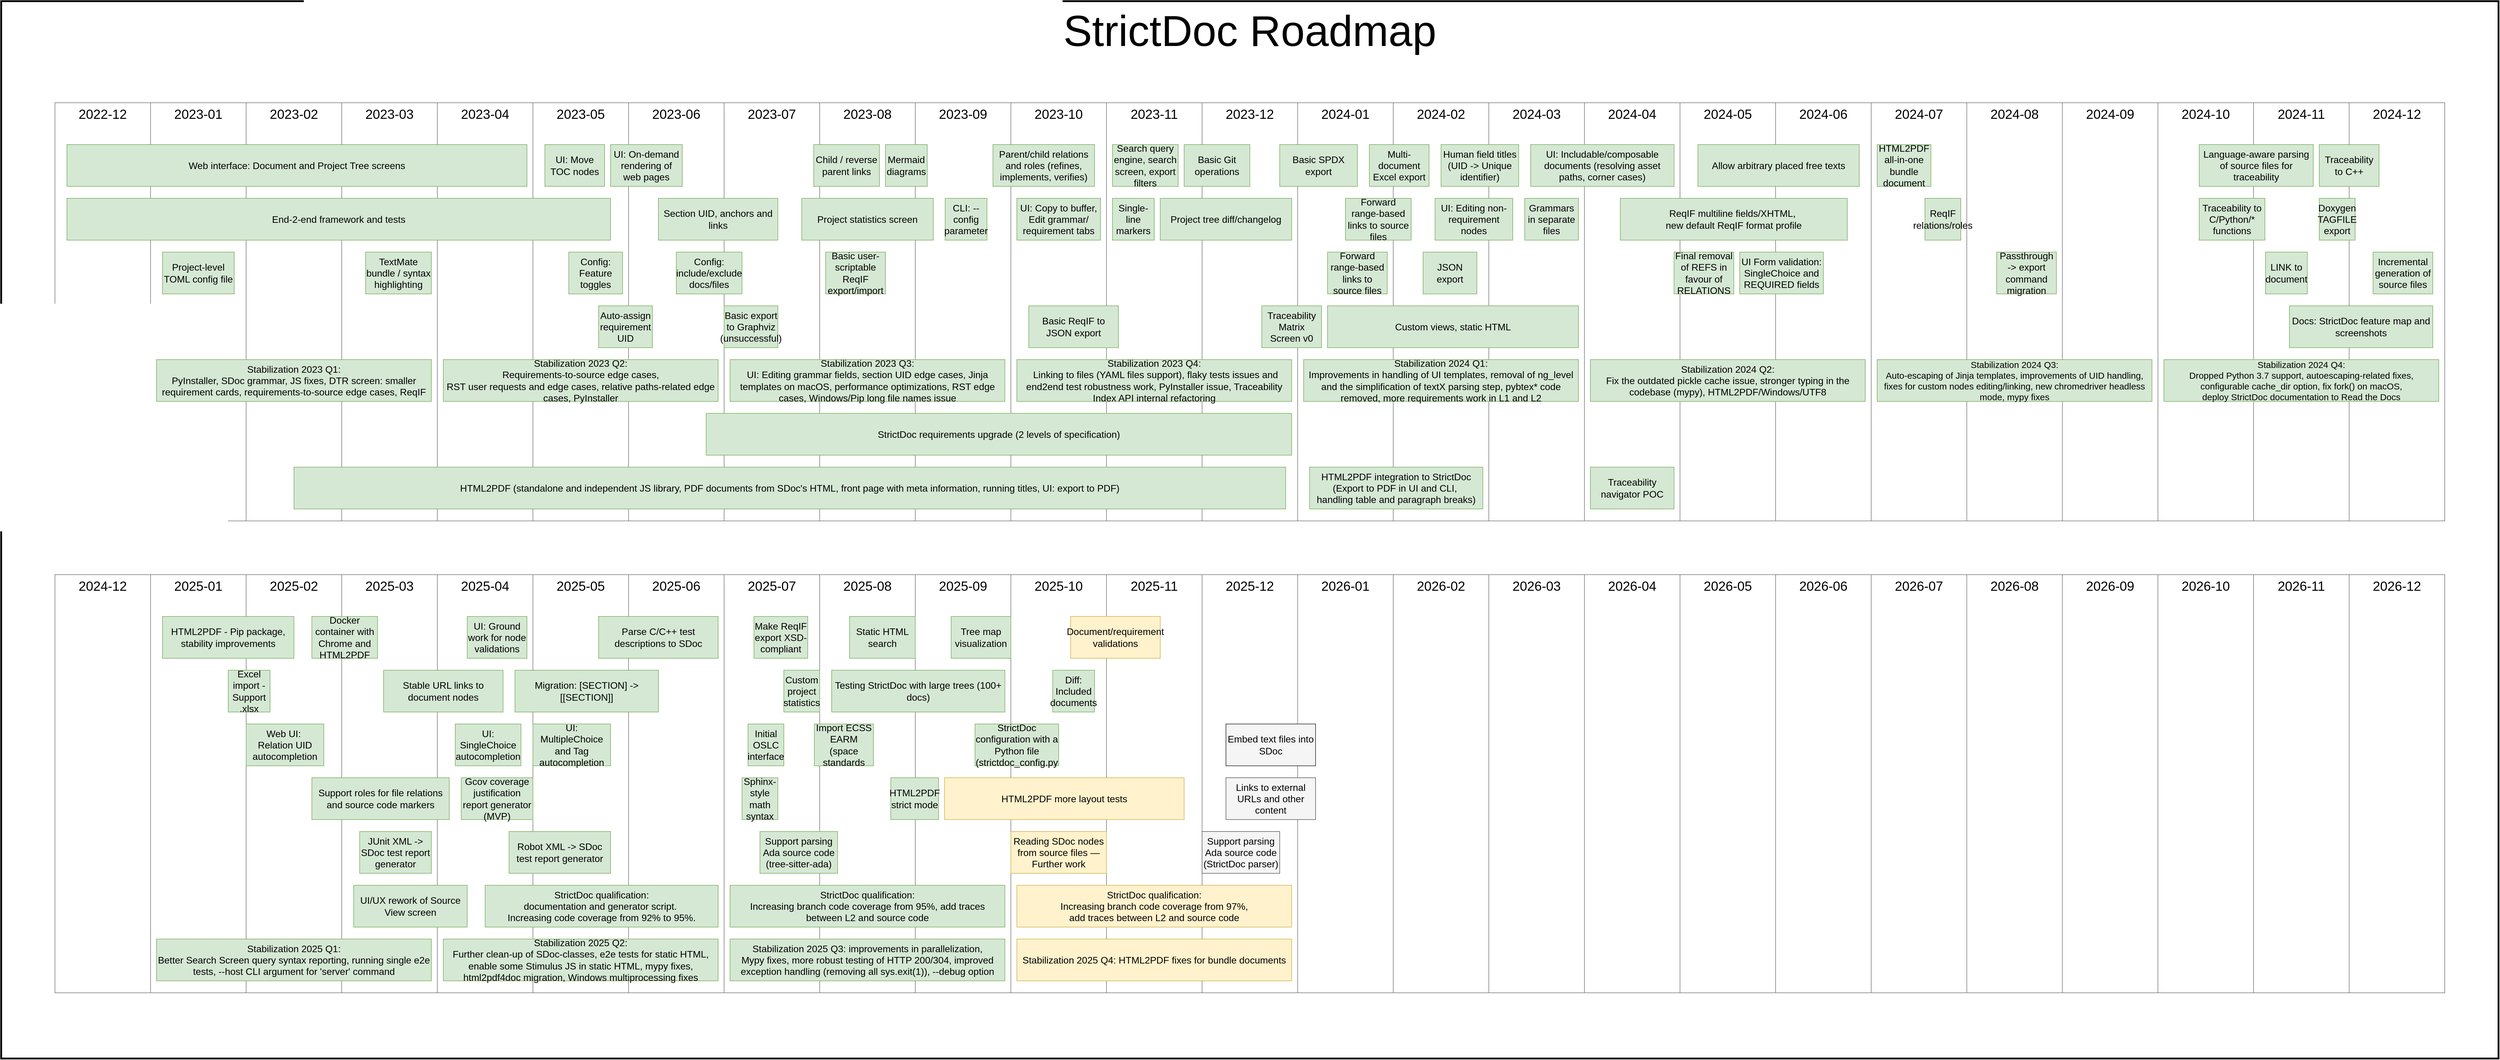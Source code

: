 <mxfile version="28.1.2">
  <diagram name="Roadmap" id="QL4QDE5GQBR7DcBM7GMb">
    <mxGraphModel dx="3125" dy="3932" grid="1" gridSize="10" guides="1" tooltips="1" connect="1" arrows="1" fold="1" page="1" pageScale="1" pageWidth="2339" pageHeight="3300" math="0" shadow="0">
      <root>
        <mxCell id="0" />
        <object label="Background" id="e4xbaoC47YMUbLc9hft--7">
          <mxCell style="" parent="0" />
        </object>
        <mxCell id="e4xbaoC47YMUbLc9hft--8" value="StrictDoc Roadmap" style="rounded=0;whiteSpace=wrap;html=1;verticalAlign=top;fontSize=72;strokeWidth=3;" parent="e4xbaoC47YMUbLc9hft--7" vertex="1">
          <mxGeometry x="-1450" y="-130" width="4180" height="1770" as="geometry" />
        </mxCell>
        <object label="Months" id="1">
          <mxCell style="locked=1;" parent="0" />
        </object>
        <mxCell id="5Hoejhb2v4ojji3GJ6aL-1" value="2023-09" style="rounded=0;whiteSpace=wrap;fontSize=22;verticalAlign=top;strokeColor=#808080;html=1;labelBorderColor=none;labelBackgroundColor=none;" parent="1" vertex="1">
          <mxGeometry x="80" y="40" width="160" height="700" as="geometry" />
        </mxCell>
        <mxCell id="5Hoejhb2v4ojji3GJ6aL-2" value="2023-10" style="rounded=0;whiteSpace=wrap;fontSize=22;verticalAlign=top;strokeColor=#808080;html=1;labelBorderColor=none;labelBackgroundColor=none;" parent="1" vertex="1">
          <mxGeometry x="240" y="40" width="160" height="700" as="geometry" />
        </mxCell>
        <mxCell id="5Hoejhb2v4ojji3GJ6aL-3" value="2023-11" style="rounded=0;whiteSpace=wrap;fontSize=22;verticalAlign=top;strokeColor=#808080;html=1;labelBorderColor=none;labelBackgroundColor=none;" parent="1" vertex="1">
          <mxGeometry x="400" y="40" width="160" height="700" as="geometry" />
        </mxCell>
        <mxCell id="5Hoejhb2v4ojji3GJ6aL-4" value="2023-12" style="rounded=0;whiteSpace=wrap;fontSize=22;verticalAlign=top;strokeColor=#808080;html=1;labelBorderColor=none;labelBackgroundColor=none;" parent="1" vertex="1">
          <mxGeometry x="560" y="40" width="160" height="700" as="geometry" />
        </mxCell>
        <mxCell id="5Hoejhb2v4ojji3GJ6aL-6" value="2023-08" style="rounded=0;whiteSpace=wrap;fontSize=22;verticalAlign=top;strokeColor=#808080;html=1;labelBorderColor=none;labelBackgroundColor=none;" parent="1" vertex="1">
          <mxGeometry x="-80" y="40" width="160" height="700" as="geometry" />
        </mxCell>
        <mxCell id="5Hoejhb2v4ojji3GJ6aL-7" value="2023-07" style="rounded=0;whiteSpace=wrap;fontSize=22;verticalAlign=top;strokeColor=#808080;html=1;labelBorderColor=none;labelBackgroundColor=none;" parent="1" vertex="1">
          <mxGeometry x="-240" y="40" width="160" height="700" as="geometry" />
        </mxCell>
        <mxCell id="5Hoejhb2v4ojji3GJ6aL-8" value="2023-06" style="rounded=0;whiteSpace=wrap;fontSize=22;verticalAlign=top;strokeColor=#808080;html=1;labelBorderColor=none;labelBackgroundColor=none;" parent="1" vertex="1">
          <mxGeometry x="-400" y="40" width="160" height="700" as="geometry" />
        </mxCell>
        <mxCell id="5Hoejhb2v4ojji3GJ6aL-9" value="2023-05" style="rounded=0;whiteSpace=wrap;fontSize=22;verticalAlign=top;strokeColor=#808080;html=1;labelBorderColor=none;labelBackgroundColor=none;" parent="1" vertex="1">
          <mxGeometry x="-560" y="40" width="160" height="700" as="geometry" />
        </mxCell>
        <mxCell id="5Hoejhb2v4ojji3GJ6aL-10" value="2023-04" style="rounded=0;whiteSpace=wrap;fontSize=22;verticalAlign=top;strokeColor=#808080;html=1;labelBorderColor=none;labelBackgroundColor=none;" parent="1" vertex="1">
          <mxGeometry x="-720" y="40" width="160" height="700" as="geometry" />
        </mxCell>
        <mxCell id="5Hoejhb2v4ojji3GJ6aL-11" value="2023-03" style="rounded=0;whiteSpace=wrap;fontSize=22;verticalAlign=top;strokeColor=#808080;html=1;labelBorderColor=none;labelBackgroundColor=none;" parent="1" vertex="1">
          <mxGeometry x="-880" y="40" width="160" height="700" as="geometry" />
        </mxCell>
        <mxCell id="5Hoejhb2v4ojji3GJ6aL-12" value="2023-02" style="rounded=0;whiteSpace=wrap;fontSize=22;verticalAlign=top;strokeColor=#808080;html=1;labelBorderColor=none;labelBackgroundColor=none;" parent="1" vertex="1">
          <mxGeometry x="-1040" y="40" width="160" height="700" as="geometry" />
        </mxCell>
        <mxCell id="5Hoejhb2v4ojji3GJ6aL-13" value="2023-01" style="rounded=0;whiteSpace=wrap;fontSize=22;verticalAlign=top;strokeColor=#808080;html=1;labelBorderColor=none;labelBackgroundColor=none;" parent="1" vertex="1">
          <mxGeometry x="-1200" y="40" width="160" height="700" as="geometry" />
        </mxCell>
        <mxCell id="5Hoejhb2v4ojji3GJ6aL-25" value="2024-01" style="rounded=0;whiteSpace=wrap;fontSize=22;verticalAlign=top;strokeColor=#808080;html=1;labelBorderColor=none;labelBackgroundColor=none;" parent="1" vertex="1">
          <mxGeometry x="720" y="40" width="160" height="700" as="geometry" />
        </mxCell>
        <mxCell id="5Hoejhb2v4ojji3GJ6aL-26" value="2024-02" style="rounded=0;whiteSpace=wrap;fontSize=22;verticalAlign=top;strokeColor=#808080;html=1;labelBorderColor=none;labelBackgroundColor=none;" parent="1" vertex="1">
          <mxGeometry x="880" y="40" width="160" height="700" as="geometry" />
        </mxCell>
        <mxCell id="5Hoejhb2v4ojji3GJ6aL-27" value="2024-03" style="rounded=0;whiteSpace=wrap;fontSize=22;verticalAlign=top;strokeColor=#808080;html=1;labelBorderColor=none;labelBackgroundColor=none;" parent="1" vertex="1">
          <mxGeometry x="1040" y="40" width="160" height="700" as="geometry" />
        </mxCell>
        <mxCell id="5Hoejhb2v4ojji3GJ6aL-30" value="2024-04" style="rounded=0;whiteSpace=wrap;fontSize=22;verticalAlign=top;strokeColor=#808080;html=1;labelBorderColor=none;labelBackgroundColor=none;" parent="1" vertex="1">
          <mxGeometry x="1200" y="40" width="160" height="700" as="geometry" />
        </mxCell>
        <mxCell id="5Hoejhb2v4ojji3GJ6aL-31" value="2024-05" style="rounded=0;whiteSpace=wrap;fontSize=22;verticalAlign=top;strokeColor=#808080;html=1;labelBorderColor=none;labelBackgroundColor=none;" parent="1" vertex="1">
          <mxGeometry x="1360" y="40" width="160" height="700" as="geometry" />
        </mxCell>
        <mxCell id="5Hoejhb2v4ojji3GJ6aL-32" value="2024-06" style="rounded=0;whiteSpace=wrap;fontSize=22;verticalAlign=top;strokeColor=#808080;html=1;labelBorderColor=none;labelBackgroundColor=none;" parent="1" vertex="1">
          <mxGeometry x="1520" y="40" width="160" height="700" as="geometry" />
        </mxCell>
        <mxCell id="5Hoejhb2v4ojji3GJ6aL-33" value="2024-07" style="rounded=0;whiteSpace=wrap;fontSize=22;verticalAlign=top;strokeColor=#808080;html=1;labelBorderColor=none;labelBackgroundColor=none;" parent="1" vertex="1">
          <mxGeometry x="1680" y="40" width="160" height="700" as="geometry" />
        </mxCell>
        <mxCell id="5Hoejhb2v4ojji3GJ6aL-34" value="2024-08" style="rounded=0;whiteSpace=wrap;fontSize=22;verticalAlign=top;strokeColor=#808080;html=1;labelBorderColor=none;labelBackgroundColor=none;" parent="1" vertex="1">
          <mxGeometry x="1840" y="40" width="160" height="700" as="geometry" />
        </mxCell>
        <mxCell id="5Hoejhb2v4ojji3GJ6aL-35" value="2024-09" style="rounded=0;whiteSpace=wrap;fontSize=22;verticalAlign=top;strokeColor=#808080;html=1;labelBorderColor=none;labelBackgroundColor=none;" parent="1" vertex="1">
          <mxGeometry x="2000" y="40" width="160" height="700" as="geometry" />
        </mxCell>
        <mxCell id="5Hoejhb2v4ojji3GJ6aL-36" value="2024-10" style="rounded=0;whiteSpace=wrap;fontSize=22;verticalAlign=top;strokeColor=#808080;html=1;labelBorderColor=none;labelBackgroundColor=none;" parent="1" vertex="1">
          <mxGeometry x="2160" y="40" width="160" height="700" as="geometry" />
        </mxCell>
        <mxCell id="5Hoejhb2v4ojji3GJ6aL-37" value="2024-11" style="rounded=0;whiteSpace=wrap;fontSize=22;verticalAlign=top;strokeColor=#808080;html=1;labelBorderColor=none;labelBackgroundColor=none;" parent="1" vertex="1">
          <mxGeometry x="2320" y="40" width="160" height="700" as="geometry" />
        </mxCell>
        <mxCell id="5Hoejhb2v4ojji3GJ6aL-38" value="2024-12" style="rounded=0;whiteSpace=wrap;fontSize=22;verticalAlign=top;strokeColor=#808080;html=1;labelBorderColor=none;labelBackgroundColor=none;" parent="1" vertex="1">
          <mxGeometry x="2480" y="40" width="160" height="700" as="geometry" />
        </mxCell>
        <mxCell id="5Hoejhb2v4ojji3GJ6aL-47" value="2022-12" style="rounded=0;whiteSpace=wrap;fontSize=22;verticalAlign=top;strokeColor=#808080;html=1;labelBorderColor=none;labelBackgroundColor=none;" parent="1" vertex="1">
          <mxGeometry x="-1360" y="40" width="160" height="700" as="geometry" />
        </mxCell>
        <mxCell id="vFR2ddkQemEW3wiGzv8y-28" value="2025-09" style="rounded=0;whiteSpace=wrap;fontSize=22;verticalAlign=top;strokeColor=#808080;html=1;labelBorderColor=none;labelBackgroundColor=none;" parent="1" vertex="1">
          <mxGeometry x="80" y="830" width="160" height="700" as="geometry" />
        </mxCell>
        <mxCell id="vFR2ddkQemEW3wiGzv8y-29" value="2025-10" style="rounded=0;whiteSpace=wrap;fontSize=22;verticalAlign=top;strokeColor=#808080;html=1;labelBorderColor=none;labelBackgroundColor=none;" parent="1" vertex="1">
          <mxGeometry x="240" y="830" width="160" height="700" as="geometry" />
        </mxCell>
        <mxCell id="vFR2ddkQemEW3wiGzv8y-30" value="2025-11" style="rounded=0;whiteSpace=wrap;fontSize=22;verticalAlign=top;strokeColor=#808080;html=1;labelBorderColor=none;labelBackgroundColor=none;" parent="1" vertex="1">
          <mxGeometry x="400" y="830" width="160" height="700" as="geometry" />
        </mxCell>
        <mxCell id="vFR2ddkQemEW3wiGzv8y-31" value="2025-12" style="rounded=0;whiteSpace=wrap;fontSize=22;verticalAlign=top;strokeColor=#808080;html=1;labelBorderColor=none;labelBackgroundColor=none;" parent="1" vertex="1">
          <mxGeometry x="560" y="830" width="160" height="700" as="geometry" />
        </mxCell>
        <mxCell id="vFR2ddkQemEW3wiGzv8y-32" value="2025-08" style="rounded=0;whiteSpace=wrap;fontSize=22;verticalAlign=top;strokeColor=#808080;html=1;labelBorderColor=none;labelBackgroundColor=none;" parent="1" vertex="1">
          <mxGeometry x="-80" y="830" width="160" height="700" as="geometry" />
        </mxCell>
        <mxCell id="vFR2ddkQemEW3wiGzv8y-33" value="2025-07" style="rounded=0;whiteSpace=wrap;fontSize=22;verticalAlign=top;strokeColor=#808080;html=1;labelBorderColor=none;labelBackgroundColor=none;" parent="1" vertex="1">
          <mxGeometry x="-240" y="830" width="160" height="700" as="geometry" />
        </mxCell>
        <mxCell id="vFR2ddkQemEW3wiGzv8y-34" value="2025-06" style="rounded=0;whiteSpace=wrap;fontSize=22;verticalAlign=top;strokeColor=#808080;html=1;labelBorderColor=none;labelBackgroundColor=none;" parent="1" vertex="1">
          <mxGeometry x="-400" y="830" width="160" height="700" as="geometry" />
        </mxCell>
        <mxCell id="vFR2ddkQemEW3wiGzv8y-35" value="2025-05" style="rounded=0;whiteSpace=wrap;fontSize=22;verticalAlign=top;strokeColor=#808080;html=1;labelBorderColor=none;labelBackgroundColor=none;" parent="1" vertex="1">
          <mxGeometry x="-560" y="830" width="160" height="700" as="geometry" />
        </mxCell>
        <mxCell id="vFR2ddkQemEW3wiGzv8y-36" value="2025-04" style="rounded=0;whiteSpace=wrap;fontSize=22;verticalAlign=top;strokeColor=#808080;html=1;labelBorderColor=none;labelBackgroundColor=none;" parent="1" vertex="1">
          <mxGeometry x="-720" y="830" width="160" height="700" as="geometry" />
        </mxCell>
        <mxCell id="vFR2ddkQemEW3wiGzv8y-37" value="2025-03" style="rounded=0;whiteSpace=wrap;fontSize=22;verticalAlign=top;strokeColor=#808080;html=1;labelBorderColor=none;labelBackgroundColor=none;" parent="1" vertex="1">
          <mxGeometry x="-880" y="830" width="160" height="700" as="geometry" />
        </mxCell>
        <mxCell id="vFR2ddkQemEW3wiGzv8y-38" value="2025-02" style="rounded=0;whiteSpace=wrap;fontSize=22;verticalAlign=top;strokeColor=#808080;html=1;labelBorderColor=none;labelBackgroundColor=none;" parent="1" vertex="1">
          <mxGeometry x="-1040" y="830" width="160" height="700" as="geometry" />
        </mxCell>
        <mxCell id="vFR2ddkQemEW3wiGzv8y-39" value="2025-01" style="rounded=0;whiteSpace=wrap;fontSize=22;verticalAlign=top;strokeColor=#808080;html=1;labelBorderColor=none;labelBackgroundColor=none;" parent="1" vertex="1">
          <mxGeometry x="-1200" y="830" width="160" height="700" as="geometry" />
        </mxCell>
        <mxCell id="vFR2ddkQemEW3wiGzv8y-40" value="2026-01" style="rounded=0;whiteSpace=wrap;fontSize=22;verticalAlign=top;strokeColor=#808080;html=1;labelBorderColor=none;labelBackgroundColor=none;" parent="1" vertex="1">
          <mxGeometry x="720" y="830" width="160" height="700" as="geometry" />
        </mxCell>
        <mxCell id="vFR2ddkQemEW3wiGzv8y-41" value="2026-02" style="rounded=0;whiteSpace=wrap;fontSize=22;verticalAlign=top;strokeColor=#808080;html=1;labelBorderColor=none;labelBackgroundColor=none;" parent="1" vertex="1">
          <mxGeometry x="880" y="830" width="160" height="700" as="geometry" />
        </mxCell>
        <mxCell id="vFR2ddkQemEW3wiGzv8y-42" value="2026-03" style="rounded=0;whiteSpace=wrap;fontSize=22;verticalAlign=top;strokeColor=#808080;html=1;labelBorderColor=none;labelBackgroundColor=none;" parent="1" vertex="1">
          <mxGeometry x="1040" y="830" width="160" height="700" as="geometry" />
        </mxCell>
        <mxCell id="vFR2ddkQemEW3wiGzv8y-43" value="2026-04" style="rounded=0;whiteSpace=wrap;fontSize=22;verticalAlign=top;strokeColor=#808080;html=1;labelBorderColor=none;labelBackgroundColor=none;" parent="1" vertex="1">
          <mxGeometry x="1200" y="830" width="160" height="700" as="geometry" />
        </mxCell>
        <mxCell id="vFR2ddkQemEW3wiGzv8y-44" value="2026-05" style="rounded=0;whiteSpace=wrap;fontSize=22;verticalAlign=top;strokeColor=#808080;html=1;labelBorderColor=none;labelBackgroundColor=none;" parent="1" vertex="1">
          <mxGeometry x="1360" y="830" width="160" height="700" as="geometry" />
        </mxCell>
        <mxCell id="vFR2ddkQemEW3wiGzv8y-45" value="2026-06" style="rounded=0;whiteSpace=wrap;fontSize=22;verticalAlign=top;strokeColor=#808080;html=1;labelBorderColor=none;labelBackgroundColor=none;" parent="1" vertex="1">
          <mxGeometry x="1520" y="830" width="160" height="700" as="geometry" />
        </mxCell>
        <mxCell id="vFR2ddkQemEW3wiGzv8y-46" value="2026-07" style="rounded=0;whiteSpace=wrap;fontSize=22;verticalAlign=top;strokeColor=#808080;html=1;labelBorderColor=none;labelBackgroundColor=none;" parent="1" vertex="1">
          <mxGeometry x="1680" y="830" width="160" height="700" as="geometry" />
        </mxCell>
        <mxCell id="vFR2ddkQemEW3wiGzv8y-47" value="2026-08" style="rounded=0;whiteSpace=wrap;fontSize=22;verticalAlign=top;strokeColor=#808080;html=1;labelBorderColor=none;labelBackgroundColor=none;" parent="1" vertex="1">
          <mxGeometry x="1840" y="830" width="160" height="700" as="geometry" />
        </mxCell>
        <mxCell id="vFR2ddkQemEW3wiGzv8y-48" value="2026-09" style="rounded=0;whiteSpace=wrap;fontSize=22;verticalAlign=top;strokeColor=#808080;html=1;labelBorderColor=none;labelBackgroundColor=none;" parent="1" vertex="1">
          <mxGeometry x="2000" y="830" width="160" height="700" as="geometry" />
        </mxCell>
        <mxCell id="vFR2ddkQemEW3wiGzv8y-49" value="2026-10" style="rounded=0;whiteSpace=wrap;fontSize=22;verticalAlign=top;strokeColor=#808080;html=1;labelBorderColor=none;labelBackgroundColor=none;" parent="1" vertex="1">
          <mxGeometry x="2160" y="830" width="160" height="700" as="geometry" />
        </mxCell>
        <mxCell id="vFR2ddkQemEW3wiGzv8y-50" value="2026-11" style="rounded=0;whiteSpace=wrap;fontSize=22;verticalAlign=top;strokeColor=#808080;html=1;labelBorderColor=none;labelBackgroundColor=none;" parent="1" vertex="1">
          <mxGeometry x="2320" y="830" width="160" height="700" as="geometry" />
        </mxCell>
        <mxCell id="vFR2ddkQemEW3wiGzv8y-51" value="2026-12" style="rounded=0;whiteSpace=wrap;fontSize=22;verticalAlign=top;strokeColor=#808080;html=1;labelBorderColor=none;labelBackgroundColor=none;" parent="1" vertex="1">
          <mxGeometry x="2480" y="830" width="160" height="700" as="geometry" />
        </mxCell>
        <mxCell id="vFR2ddkQemEW3wiGzv8y-52" value="2024-12" style="rounded=0;whiteSpace=wrap;fontSize=22;verticalAlign=top;strokeColor=#808080;html=1;labelBorderColor=none;labelBackgroundColor=none;" parent="1" vertex="1">
          <mxGeometry x="-1360" y="830" width="160" height="700" as="geometry" />
        </mxCell>
        <object label="Clusters" id="5Hoejhb2v4ojji3GJ6aL-50">
          <mxCell style="locked=1;" parent="0" />
        </object>
        <object label="Figures" id="5Hoejhb2v4ojji3GJ6aL-5">
          <mxCell style="" parent="0" />
        </object>
        <mxCell id="5Hoejhb2v4ojji3GJ6aL-21" value="Child / reverse parent links" style="text;html=1;strokeColor=#82b366;fillColor=#d5e8d4;align=center;verticalAlign=middle;whiteSpace=wrap;rounded=0;fontStyle=0;fontSize=16;" parent="5Hoejhb2v4ojji3GJ6aL-5" vertex="1">
          <mxGeometry x="-90" y="110" width="110" height="70" as="geometry" />
        </mxCell>
        <mxCell id="5Hoejhb2v4ojji3GJ6aL-39" value="Section UID, anchors and links" style="text;html=1;strokeColor=#82b366;fillColor=#d5e8d4;align=center;verticalAlign=middle;whiteSpace=wrap;rounded=0;fontStyle=0;fontSize=16;" parent="5Hoejhb2v4ojji3GJ6aL-5" vertex="1">
          <mxGeometry x="-350" y="200" width="200" height="70" as="geometry" />
        </mxCell>
        <mxCell id="5Hoejhb2v4ojji3GJ6aL-40" value="Auto-assign requirement UID" style="text;html=1;strokeColor=#82b366;fillColor=#d5e8d4;align=center;verticalAlign=middle;whiteSpace=wrap;rounded=0;fontStyle=0;fontSize=16;" parent="5Hoejhb2v4ojji3GJ6aL-5" vertex="1">
          <mxGeometry x="-450" y="380" width="90" height="70" as="geometry" />
        </mxCell>
        <mxCell id="5Hoejhb2v4ojji3GJ6aL-42" value="TextMate bundle / syntax highlighting" style="text;html=1;strokeColor=#82b366;fillColor=#d5e8d4;align=center;verticalAlign=middle;whiteSpace=wrap;rounded=0;fontStyle=0;fontSize=16;" parent="5Hoejhb2v4ojji3GJ6aL-5" vertex="1">
          <mxGeometry x="-840" y="290" width="110" height="70" as="geometry" />
        </mxCell>
        <mxCell id="5Hoejhb2v4ojji3GJ6aL-14" value="Project statistics screen" style="text;html=1;strokeColor=#82b366;fillColor=#d5e8d4;align=center;verticalAlign=middle;whiteSpace=wrap;rounded=0;fontStyle=0;fontSize=16;" parent="5Hoejhb2v4ojji3GJ6aL-5" vertex="1">
          <mxGeometry x="-110" y="200" width="220" height="70" as="geometry" />
        </mxCell>
        <mxCell id="5Hoejhb2v4ojji3GJ6aL-15" value="HTML2PDF (standalone and independent JS library, PDF documents from SDoc&#39;s HTML, front page with meta information, running titles, UI: export to PDF)" style="text;html=1;strokeColor=#82b366;fillColor=#d5e8d4;align=center;verticalAlign=middle;whiteSpace=wrap;rounded=0;fontStyle=0;fontSize=16;" parent="5Hoejhb2v4ojji3GJ6aL-5" vertex="1">
          <mxGeometry x="-960" y="650" width="1660" height="70" as="geometry" />
        </mxCell>
        <mxCell id="5Hoejhb2v4ojji3GJ6aL-17" value="&lt;font color=&quot;#000000&quot;&gt;Traceability&lt;/font&gt;&lt;font color=&quot;#000000&quot;&gt; Matrix Screen v0&lt;br&gt;&lt;/font&gt;" style="text;html=1;strokeColor=#82b366;fillColor=#d5e8d4;align=center;verticalAlign=middle;whiteSpace=wrap;rounded=0;fontStyle=0;fontSize=16;" parent="5Hoejhb2v4ojji3GJ6aL-5" vertex="1">
          <mxGeometry x="660" y="380" width="100" height="70" as="geometry" />
        </mxCell>
        <mxCell id="5Hoejhb2v4ojji3GJ6aL-19" value="Basic user-scriptable ReqIF export/import" style="text;html=1;strokeColor=#82b366;fillColor=#d5e8d4;align=center;verticalAlign=middle;whiteSpace=wrap;rounded=0;fontStyle=0;fontSize=16;" parent="5Hoejhb2v4ojji3GJ6aL-5" vertex="1">
          <mxGeometry x="-70" y="290" width="100" height="70" as="geometry" />
        </mxCell>
        <mxCell id="5Hoejhb2v4ojji3GJ6aL-23" value="CLI: --config parameter" style="text;html=1;strokeColor=#82b366;fillColor=#d5e8d4;align=center;verticalAlign=middle;whiteSpace=wrap;rounded=0;fontStyle=0;fontSize=16;" parent="5Hoejhb2v4ojji3GJ6aL-5" vertex="1">
          <mxGeometry x="130" y="200" width="70" height="70" as="geometry" />
        </mxCell>
        <mxCell id="5Hoejhb2v4ojji3GJ6aL-43" value="StrictDoc requirements upgrade (2 levels of specification)" style="text;html=1;strokeColor=#82b366;fillColor=#d5e8d4;align=center;verticalAlign=middle;whiteSpace=wrap;rounded=0;fontStyle=0;fontSize=16;" parent="5Hoejhb2v4ojji3GJ6aL-5" vertex="1">
          <mxGeometry x="-270" y="560" width="980" height="70" as="geometry" />
        </mxCell>
        <mxCell id="5Hoejhb2v4ojji3GJ6aL-45" value="&lt;font color=&quot;#000000&quot;&gt;Basic SPDX export&lt;br&gt;&lt;/font&gt;" style="text;html=1;strokeColor=#82b366;fillColor=#d5e8d4;align=center;verticalAlign=middle;whiteSpace=wrap;rounded=0;fontStyle=0;fontSize=16;" parent="5Hoejhb2v4ojji3GJ6aL-5" vertex="1">
          <mxGeometry x="690" y="110" width="130" height="70" as="geometry" />
        </mxCell>
        <mxCell id="5Hoejhb2v4ojji3GJ6aL-48" value="Web interface: Document and Project Tree screens" style="text;html=1;strokeColor=#82b366;fillColor=#d5e8d4;align=center;verticalAlign=middle;whiteSpace=wrap;rounded=0;fontStyle=0;fontSize=16;" parent="5Hoejhb2v4ojji3GJ6aL-5" vertex="1">
          <mxGeometry x="-1340" y="110" width="770" height="70" as="geometry" />
        </mxCell>
        <mxCell id="5Hoejhb2v4ojji3GJ6aL-51" value="End-2-end framework and tests" style="text;html=1;strokeColor=#82b366;fillColor=#d5e8d4;align=center;verticalAlign=middle;whiteSpace=wrap;rounded=0;fontStyle=0;fontSize=16;" parent="5Hoejhb2v4ojji3GJ6aL-5" vertex="1">
          <mxGeometry x="-1340" y="200" width="910" height="70" as="geometry" />
        </mxCell>
        <mxCell id="5Hoejhb2v4ojji3GJ6aL-52" value="&lt;div&gt;UI: On-demand rendering of web pages&lt;/div&gt;" style="text;html=1;strokeColor=#82b366;fillColor=#d5e8d4;align=center;verticalAlign=middle;whiteSpace=wrap;rounded=0;fontStyle=0;fontSize=16;" parent="5Hoejhb2v4ojji3GJ6aL-5" vertex="1">
          <mxGeometry x="-430" y="110" width="120" height="70" as="geometry" />
        </mxCell>
        <mxCell id="5Hoejhb2v4ojji3GJ6aL-53" value="UI: Move TOC nodes" style="text;html=1;strokeColor=#82b366;fillColor=#d5e8d4;align=center;verticalAlign=middle;whiteSpace=wrap;rounded=0;fontStyle=0;fontSize=16;" parent="5Hoejhb2v4ojji3GJ6aL-5" vertex="1">
          <mxGeometry x="-540" y="110" width="100" height="70" as="geometry" />
        </mxCell>
        <mxCell id="5Hoejhb2v4ojji3GJ6aL-54" value="Project-level TOML config file" style="text;html=1;strokeColor=#82b366;fillColor=#d5e8d4;align=center;verticalAlign=middle;whiteSpace=wrap;rounded=0;fontStyle=0;fontSize=16;" parent="5Hoejhb2v4ojji3GJ6aL-5" vertex="1">
          <mxGeometry x="-1180" y="290" width="120" height="70" as="geometry" />
        </mxCell>
        <mxCell id="e4xbaoC47YMUbLc9hft--1" value="Config: Feature toggles" style="text;html=1;strokeColor=#82b366;fillColor=#d5e8d4;align=center;verticalAlign=middle;whiteSpace=wrap;rounded=0;fontStyle=0;fontSize=16;" parent="5Hoejhb2v4ojji3GJ6aL-5" vertex="1">
          <mxGeometry x="-500" y="290" width="90" height="70" as="geometry" />
        </mxCell>
        <mxCell id="e4xbaoC47YMUbLc9hft--2" value="&lt;div&gt;Stabilization 2023 Q1:&lt;br&gt;&lt;/div&gt;&lt;div&gt;PyInstaller, SDoc grammar, JS fixes, DTR screen: smaller requirement cards, requirements-to-source edge cases, ReqIF&lt;/div&gt;" style="text;html=1;strokeColor=#82b366;fillColor=#d5e8d4;align=center;verticalAlign=middle;whiteSpace=wrap;rounded=0;fontStyle=0;fontSize=16;" parent="5Hoejhb2v4ojji3GJ6aL-5" vertex="1">
          <mxGeometry x="-1190" y="470" width="460" height="70" as="geometry" />
        </mxCell>
        <mxCell id="e4xbaoC47YMUbLc9hft--3" value="&lt;div&gt;Stabilization 2023 Q2:&lt;br&gt;&lt;/div&gt;&lt;div&gt;Requirements-to-source edge cases, &lt;br&gt;&lt;/div&gt;RST user requests and edge cases, relative paths-related edge cases, PyInstaller" style="text;html=1;strokeColor=#82b366;fillColor=#d5e8d4;align=center;verticalAlign=middle;whiteSpace=wrap;rounded=0;fontStyle=0;fontSize=16;" parent="5Hoejhb2v4ojji3GJ6aL-5" vertex="1">
          <mxGeometry x="-710" y="470" width="460" height="70" as="geometry" />
        </mxCell>
        <mxCell id="e4xbaoC47YMUbLc9hft--4" value="Config: include/exclude docs/files" style="text;html=1;strokeColor=#82b366;fillColor=#d5e8d4;align=center;verticalAlign=middle;whiteSpace=wrap;rounded=0;fontStyle=0;fontSize=16;" parent="5Hoejhb2v4ojji3GJ6aL-5" vertex="1">
          <mxGeometry x="-320" y="290" width="110" height="70" as="geometry" />
        </mxCell>
        <mxCell id="e4xbaoC47YMUbLc9hft--5" value="&lt;div&gt;Stabilization 2023 Q3:&lt;br&gt;&lt;/div&gt;UI: Editing grammar fields, section UID edge cases, Jinja templates on macOS, performance optimizations, RST edge cases, Windows/Pip long file names issue" style="text;html=1;strokeColor=#82b366;fillColor=#d5e8d4;align=center;verticalAlign=middle;whiteSpace=wrap;rounded=0;fontStyle=0;fontSize=16;" parent="5Hoejhb2v4ojji3GJ6aL-5" vertex="1">
          <mxGeometry x="-230" y="470" width="460" height="70" as="geometry" />
        </mxCell>
        <mxCell id="e4xbaoC47YMUbLc9hft--9" value="&lt;div&gt;Mermaid&lt;/div&gt;&lt;div&gt;diagrams&lt;/div&gt;" style="text;html=1;strokeColor=#82b366;fillColor=#d5e8d4;align=center;verticalAlign=middle;whiteSpace=wrap;rounded=0;fontStyle=0;fontSize=16;" parent="5Hoejhb2v4ojji3GJ6aL-5" vertex="1">
          <mxGeometry x="30" y="110" width="70" height="70" as="geometry" />
        </mxCell>
        <mxCell id="e4xbaoC47YMUbLc9hft--18" value="&lt;div&gt;Stabilization 2023 Q4:&lt;/div&gt;&lt;div&gt;&amp;nbsp;Linking to files (YAML files support), flaky tests issues and end2end test robustness work, PyInstaller issue, Traceability Index API internal refactoring&lt;br&gt;&lt;/div&gt;" style="text;html=1;strokeColor=#82b366;fillColor=#d5e8d4;align=center;verticalAlign=middle;whiteSpace=wrap;rounded=0;fontStyle=0;fontSize=16;" parent="5Hoejhb2v4ojji3GJ6aL-5" vertex="1">
          <mxGeometry x="250" y="470" width="460" height="70" as="geometry" />
        </mxCell>
        <mxCell id="ZHUxJVqyrOpv6eid2pWU-1" value="Parent/child relations and roles (refines, implements, verifies)" style="text;html=1;strokeColor=#82b366;fillColor=#d5e8d4;align=center;verticalAlign=middle;whiteSpace=wrap;rounded=0;fontStyle=0;fontSize=16;" parent="5Hoejhb2v4ojji3GJ6aL-5" vertex="1">
          <mxGeometry x="210" y="110" width="170" height="70" as="geometry" />
        </mxCell>
        <mxCell id="ZHUxJVqyrOpv6eid2pWU-2" value="Basic ReqIF to JSON export" style="text;html=1;strokeColor=#82b366;fillColor=#d5e8d4;align=center;verticalAlign=middle;whiteSpace=wrap;rounded=0;fontStyle=0;fontSize=16;" parent="5Hoejhb2v4ojji3GJ6aL-5" vertex="1">
          <mxGeometry x="270" y="380" width="150" height="70" as="geometry" />
        </mxCell>
        <mxCell id="k8s1h_Z_zSzXEBWhGtG7-1" value="&lt;div&gt;UI: Copy to buffer, Edit grammar/&lt;/div&gt;&lt;div&gt;requirement tabs&lt;br&gt;&lt;/div&gt;" style="text;html=1;strokeColor=#82b366;fillColor=#d5e8d4;align=center;verticalAlign=middle;whiteSpace=wrap;rounded=0;fontStyle=0;fontSize=16;" parent="5Hoejhb2v4ojji3GJ6aL-5" vertex="1">
          <mxGeometry x="250" y="200" width="140" height="70" as="geometry" />
        </mxCell>
        <mxCell id="5td-1cRUoRHkrHs212uj-1" value="Search query engine, search screen, export filters" style="text;html=1;strokeColor=#82b366;fillColor=#d5e8d4;align=center;verticalAlign=middle;whiteSpace=wrap;rounded=0;fontStyle=0;fontSize=16;" parent="5Hoejhb2v4ojji3GJ6aL-5" vertex="1">
          <mxGeometry x="410" y="110" width="110" height="70" as="geometry" />
        </mxCell>
        <mxCell id="5td-1cRUoRHkrHs212uj-2" value="Single-line markers" style="text;html=1;strokeColor=#82b366;fillColor=#d5e8d4;align=center;verticalAlign=middle;whiteSpace=wrap;rounded=0;fontStyle=0;fontSize=16;" parent="5Hoejhb2v4ojji3GJ6aL-5" vertex="1">
          <mxGeometry x="410" y="200" width="70" height="70" as="geometry" />
        </mxCell>
        <mxCell id="bzxhuAx1fFq9lgteCzhm-1" value="&lt;font color=&quot;#000000&quot;&gt;Project tree diff/changelog&lt;/font&gt;" style="text;html=1;strokeColor=#82b366;fillColor=#d5e8d4;align=center;verticalAlign=middle;whiteSpace=wrap;rounded=0;fontStyle=0;fontSize=16;" parent="5Hoejhb2v4ojji3GJ6aL-5" vertex="1">
          <mxGeometry x="490" y="200" width="220" height="70" as="geometry" />
        </mxCell>
        <mxCell id="xoYxP1hTg36p0s3yFHkj-1" value="Docs: StrictDoc feature map and screenshots" style="text;html=1;strokeColor=#82b366;fillColor=#d5e8d4;align=center;verticalAlign=middle;whiteSpace=wrap;rounded=0;fontStyle=0;fontSize=16;" parent="5Hoejhb2v4ojji3GJ6aL-5" vertex="1">
          <mxGeometry x="2380" y="380" width="240" height="70" as="geometry" />
        </mxCell>
        <mxCell id="xoYxP1hTg36p0s3yFHkj-2" value="&lt;font color=&quot;#000000&quot;&gt;Traceability navigator POC&lt;br&gt;&lt;/font&gt;" style="text;html=1;align=center;verticalAlign=middle;whiteSpace=wrap;rounded=0;fontStyle=0;fontSize=16;fillColor=#d5e8d4;strokeColor=#82b366;" parent="5Hoejhb2v4ojji3GJ6aL-5" vertex="1">
          <mxGeometry x="1210" y="650" width="140" height="70" as="geometry" />
        </mxCell>
        <mxCell id="xoYxP1hTg36p0s3yFHkj-6" value="&lt;font color=&quot;#000000&quot;&gt;UI: Editing non-requirement nodes&lt;/font&gt;" style="text;html=1;strokeColor=#82b366;fillColor=#d5e8d4;align=center;verticalAlign=middle;whiteSpace=wrap;rounded=0;fontStyle=0;fontSize=16;" parent="5Hoejhb2v4ojji3GJ6aL-5" vertex="1">
          <mxGeometry x="950" y="200" width="130" height="70" as="geometry" />
        </mxCell>
        <mxCell id="xoYxP1hTg36p0s3yFHkj-7" value="Basic Git operations" style="text;html=1;strokeColor=#82b366;fillColor=#d5e8d4;align=center;verticalAlign=middle;whiteSpace=wrap;rounded=0;fontStyle=0;fontSize=16;" parent="5Hoejhb2v4ojji3GJ6aL-5" vertex="1">
          <mxGeometry x="530" y="110" width="110" height="70" as="geometry" />
        </mxCell>
        <mxCell id="fWdrbh18M2HJ4tMojr6s-1" value="&lt;font color=&quot;#000000&quot;&gt;Allow arbitrary placed free texts&lt;/font&gt;" style="text;html=1;strokeColor=#82b366;fillColor=#d5e8d4;align=center;verticalAlign=middle;whiteSpace=wrap;rounded=0;fontStyle=0;fontSize=16;" parent="5Hoejhb2v4ojji3GJ6aL-5" vertex="1">
          <mxGeometry x="1390" y="110" width="270" height="70" as="geometry" />
        </mxCell>
        <mxCell id="fWdrbh18M2HJ4tMojr6s-2" value="Basic export to Graphviz (unsuccessful)" style="text;html=1;strokeColor=#82b366;fillColor=#d5e8d4;align=center;verticalAlign=middle;whiteSpace=wrap;rounded=0;fontStyle=0;fontSize=16;" parent="5Hoejhb2v4ojji3GJ6aL-5" vertex="1">
          <mxGeometry x="-240" y="380" width="90" height="70" as="geometry" />
        </mxCell>
        <mxCell id="YCubefTHywfSa6VliQcR-1" value="Forward range-based links to source files" style="text;html=1;strokeColor=#82b366;fillColor=#d5e8d4;align=center;verticalAlign=middle;whiteSpace=wrap;rounded=0;fontStyle=0;fontSize=16;" parent="5Hoejhb2v4ojji3GJ6aL-5" vertex="1">
          <mxGeometry x="770" y="290" width="100" height="70" as="geometry" />
        </mxCell>
        <mxCell id="YCubefTHywfSa6VliQcR-2" value="&lt;font color=&quot;#000000&quot;&gt;Custom views&lt;/font&gt;, static HTML" style="text;html=1;strokeColor=#82b366;fillColor=#d5e8d4;align=center;verticalAlign=middle;whiteSpace=wrap;rounded=0;fontStyle=0;fontSize=16;" parent="5Hoejhb2v4ojji3GJ6aL-5" vertex="1">
          <mxGeometry x="770" y="380" width="420" height="70" as="geometry" />
        </mxCell>
        <mxCell id="YCubefTHywfSa6VliQcR-3" value="&lt;div&gt;HTML2PDF integration to StrictDoc (Export to PDF in UI and CLI,&amp;nbsp;&lt;/div&gt;&lt;div&gt;handling table and paragraph breaks)&lt;/div&gt;" style="text;html=1;strokeColor=#82b366;fillColor=#d5e8d4;align=center;verticalAlign=middle;whiteSpace=wrap;rounded=0;fontStyle=0;fontSize=16;" parent="5Hoejhb2v4ojji3GJ6aL-5" vertex="1">
          <mxGeometry x="740" y="650" width="290" height="70" as="geometry" />
        </mxCell>
        <mxCell id="q5IPKXtHMBc3mqMKsgA0-1" value="&lt;font color=&quot;#000000&quot;&gt;Grammars in separate files&lt;br&gt;&lt;/font&gt;" style="text;html=1;strokeColor=#82b366;fillColor=#d5e8d4;align=center;verticalAlign=middle;whiteSpace=wrap;rounded=0;fontStyle=0;fontSize=16;" parent="5Hoejhb2v4ojji3GJ6aL-5" vertex="1">
          <mxGeometry x="1100" y="200" width="90" height="70" as="geometry" />
        </mxCell>
        <mxCell id="q5IPKXtHMBc3mqMKsgA0-2" value="&lt;div&gt;Human field titles&lt;/div&gt;&lt;div&gt;(UID -&amp;gt; Unique identifier)&lt;br&gt;&lt;/div&gt;" style="text;html=1;strokeColor=#82b366;fillColor=#d5e8d4;align=center;verticalAlign=middle;whiteSpace=wrap;rounded=0;fontStyle=0;fontSize=16;" parent="5Hoejhb2v4ojji3GJ6aL-5" vertex="1">
          <mxGeometry x="960" y="110" width="130" height="70" as="geometry" />
        </mxCell>
        <mxCell id="q5IPKXtHMBc3mqMKsgA0-3" value="JSON export" style="text;html=1;strokeColor=#82b366;fillColor=#d5e8d4;align=center;verticalAlign=middle;whiteSpace=wrap;rounded=0;fontStyle=0;fontSize=16;" parent="5Hoejhb2v4ojji3GJ6aL-5" vertex="1">
          <mxGeometry x="930" y="290" width="90" height="70" as="geometry" />
        </mxCell>
        <mxCell id="q5IPKXtHMBc3mqMKsgA0-4" value="Forward range-based links to source files" style="text;html=1;strokeColor=#82b366;fillColor=#d5e8d4;align=center;verticalAlign=middle;whiteSpace=wrap;rounded=0;fontStyle=0;fontSize=16;" parent="5Hoejhb2v4ojji3GJ6aL-5" vertex="1">
          <mxGeometry x="800" y="200" width="110" height="70" as="geometry" />
        </mxCell>
        <mxCell id="q5IPKXtHMBc3mqMKsgA0-5" value="&lt;div&gt;Stabilization 2024 Q1:&lt;/div&gt;&lt;div&gt;Improvements in handling of UI templates, removal of ng_level and the simplification of textX parsing step, pybtex* code removed, more requirements work in L1 and L2 &lt;/div&gt;" style="text;html=1;strokeColor=#82b366;fillColor=#d5e8d4;align=center;verticalAlign=middle;whiteSpace=wrap;rounded=0;fontStyle=0;fontSize=16;" parent="5Hoejhb2v4ojji3GJ6aL-5" vertex="1">
          <mxGeometry x="730" y="470" width="460" height="70" as="geometry" />
        </mxCell>
        <mxCell id="q5IPKXtHMBc3mqMKsgA0-6" value="Multi-document Excel export" style="text;html=1;strokeColor=#82b366;fillColor=#d5e8d4;align=center;verticalAlign=middle;whiteSpace=wrap;rounded=0;fontStyle=0;fontSize=16;" parent="5Hoejhb2v4ojji3GJ6aL-5" vertex="1">
          <mxGeometry x="840" y="110" width="100" height="70" as="geometry" />
        </mxCell>
        <mxCell id="q5IPKXtHMBc3mqMKsgA0-7" value="&lt;font color=&quot;#000000&quot;&gt;UI: Includable/composable documents&lt;/font&gt;&lt;font color=&quot;#000000&quot;&gt; (resolving asset paths, corner cases)&lt;br&gt;&lt;/font&gt;" style="text;html=1;strokeColor=#82b366;fillColor=#d5e8d4;align=center;verticalAlign=middle;whiteSpace=wrap;rounded=0;fontStyle=0;fontSize=16;" parent="5Hoejhb2v4ojji3GJ6aL-5" vertex="1">
          <mxGeometry x="1110" y="110" width="240" height="70" as="geometry" />
        </mxCell>
        <mxCell id="9dWRTfwKY_ZTF-qxbLCA-1" value="&lt;div&gt;Stabilization 2024 Q2:&lt;/div&gt;&lt;div&gt;Fix the outdated pickle cache issue, stronger typing in the codebase (mypy), HTML2PDF/Windows/UTF8&lt;/div&gt;" style="text;html=1;strokeColor=#82b366;fillColor=#d5e8d4;align=center;verticalAlign=middle;whiteSpace=wrap;rounded=0;fontStyle=0;fontSize=16;" parent="5Hoejhb2v4ojji3GJ6aL-5" vertex="1">
          <mxGeometry x="1210" y="470" width="460" height="70" as="geometry" />
        </mxCell>
        <mxCell id="5oKDhfBHpDyuIblvIitN-1" value="&lt;div&gt;ReqIF multiline fields/XHTML,&amp;nbsp;&lt;/div&gt;&lt;div&gt;new default ReqIF format profile&lt;br&gt;&lt;/div&gt;" style="text;html=1;strokeColor=#82b366;fillColor=#d5e8d4;align=center;verticalAlign=middle;whiteSpace=wrap;rounded=0;fontStyle=0;fontSize=16;" parent="5Hoejhb2v4ojji3GJ6aL-5" vertex="1">
          <mxGeometry x="1260" y="200" width="380" height="70" as="geometry" />
        </mxCell>
        <mxCell id="BHpWnK0uKLfCvxolmVS--2" value="Final removal of REFS in favour of RELATIONS" style="text;html=1;strokeColor=#82b366;fillColor=#d5e8d4;align=center;verticalAlign=middle;whiteSpace=wrap;rounded=0;fontStyle=0;fontSize=16;" parent="5Hoejhb2v4ojji3GJ6aL-5" vertex="1">
          <mxGeometry x="1350" y="290" width="100" height="70" as="geometry" />
        </mxCell>
        <mxCell id="BHpWnK0uKLfCvxolmVS--3" value="UI Form validation: SingleChoice and REQUIRED fields" style="text;html=1;strokeColor=#82b366;fillColor=#d5e8d4;align=center;verticalAlign=middle;whiteSpace=wrap;rounded=0;fontStyle=0;fontSize=16;" parent="5Hoejhb2v4ojji3GJ6aL-5" vertex="1">
          <mxGeometry x="1460" y="290" width="140" height="70" as="geometry" />
        </mxCell>
        <mxCell id="M5iQXvj3tZWS6f2_-kH6-1" value="&lt;font color=&quot;#000000&quot;&gt;HTML2PDF &lt;br&gt;all-in-one bundle &lt;br&gt;document&lt;/font&gt;&lt;br&gt;" style="text;html=1;strokeColor=#82b366;fillColor=#d5e8d4;align=center;verticalAlign=middle;whiteSpace=wrap;rounded=0;fontStyle=0;fontSize=16;" parent="5Hoejhb2v4ojji3GJ6aL-5" vertex="1">
          <mxGeometry x="1690" y="110" width="90" height="70" as="geometry" />
        </mxCell>
        <mxCell id="M5iQXvj3tZWS6f2_-kH6-2" value="&lt;div style=&quot;font-size: 15px;&quot;&gt;Stabilization 2024 Q3:&lt;/div&gt;&lt;div style=&quot;font-size: 15px;&quot;&gt;Auto-escaping of Jinja templates, improvements of UID handling, fixes for custom nodes editing/linking, new chromedriver headless mode, mypy fixes&lt;/div&gt;" style="text;html=1;strokeColor=#82b366;fillColor=#d5e8d4;align=center;verticalAlign=middle;whiteSpace=wrap;rounded=0;fontStyle=0;fontSize=15;" parent="5Hoejhb2v4ojji3GJ6aL-5" vertex="1">
          <mxGeometry x="1690" y="470" width="460" height="70" as="geometry" />
        </mxCell>
        <mxCell id="M5iQXvj3tZWS6f2_-kH6-5" value="&lt;div&gt;&lt;font color=&quot;#000000&quot;&gt;ReqIF&lt;/font&gt;&lt;/div&gt;&lt;div&gt;&lt;font color=&quot;#000000&quot;&gt;relations/roles&lt;/font&gt;&lt;br&gt;&lt;/div&gt;" style="text;html=1;strokeColor=#82b366;fillColor=#d5e8d4;align=center;verticalAlign=middle;whiteSpace=wrap;rounded=0;fontStyle=0;fontSize=16;" parent="5Hoejhb2v4ojji3GJ6aL-5" vertex="1">
          <mxGeometry x="1770" y="200" width="60" height="70" as="geometry" />
        </mxCell>
        <mxCell id="M5iQXvj3tZWS6f2_-kH6-6" value="&lt;font color=&quot;#000000&quot;&gt;Passthrough -&amp;gt; export command migration&lt;/font&gt;" style="text;html=1;strokeColor=#82b366;fillColor=#d5e8d4;align=center;verticalAlign=middle;whiteSpace=wrap;rounded=0;fontStyle=0;fontSize=16;" parent="5Hoejhb2v4ojji3GJ6aL-5" vertex="1">
          <mxGeometry x="1890" y="290" width="100" height="70" as="geometry" />
        </mxCell>
        <mxCell id="DVGK4SHqakHRgEz5WcLX-1" value="&lt;div style=&quot;font-size: 15px;&quot;&gt;Stabilization 2024 Q4:&lt;/div&gt;&lt;div style=&quot;font-size: 15px;&quot;&gt;Dropped Python 3.7 support, autoescaping-related fixes, configurable cache_dir option, fix fork() on macOS,&lt;br&gt;&lt;/div&gt;&lt;div style=&quot;font-size: 15px;&quot;&gt;deploy StrictDoc documentation to Read the Docs&lt;br&gt;&lt;/div&gt;" style="text;html=1;strokeColor=#82b366;fillColor=#d5e8d4;align=center;verticalAlign=middle;whiteSpace=wrap;rounded=0;fontStyle=0;fontSize=15;" parent="5Hoejhb2v4ojji3GJ6aL-5" vertex="1">
          <mxGeometry x="2170" y="470" width="460" height="70" as="geometry" />
        </mxCell>
        <mxCell id="DVGK4SHqakHRgEz5WcLX-2" value="Traceability to C/Python/* functions" style="text;html=1;align=center;verticalAlign=middle;whiteSpace=wrap;rounded=0;fontStyle=0;fontSize=16;fillColor=#d5e8d4;strokeColor=#82b366;" parent="5Hoejhb2v4ojji3GJ6aL-5" vertex="1">
          <mxGeometry x="2229" y="200" width="110" height="70" as="geometry" />
        </mxCell>
        <mxCell id="Q921SkYYr6UFh-46NOXI-1" value="Language-aware parsing of source files for traceability" style="text;html=1;align=center;verticalAlign=middle;whiteSpace=wrap;rounded=0;fontStyle=0;fontSize=16;fillColor=#d5e8d4;strokeColor=#82b366;" parent="5Hoejhb2v4ojji3GJ6aL-5" vertex="1">
          <mxGeometry x="2229" y="110" width="191" height="70" as="geometry" />
        </mxCell>
        <mxCell id="eXEqTkGTZLtlY54Fnls3-1" value="LINK to document" style="text;html=1;align=center;verticalAlign=middle;whiteSpace=wrap;rounded=0;fontStyle=0;fontSize=16;fillColor=#d5e8d4;strokeColor=#82b366;" parent="5Hoejhb2v4ojji3GJ6aL-5" vertex="1">
          <mxGeometry x="2340" y="290" width="70" height="70" as="geometry" />
        </mxCell>
        <mxCell id="eXEqTkGTZLtlY54Fnls3-2" value="Traceability to C++" style="text;html=1;align=center;verticalAlign=middle;whiteSpace=wrap;rounded=0;fontStyle=0;fontSize=16;fillColor=#d5e8d4;strokeColor=#82b366;" parent="5Hoejhb2v4ojji3GJ6aL-5" vertex="1">
          <mxGeometry x="2430" y="110" width="100" height="70" as="geometry" />
        </mxCell>
        <mxCell id="8H-WTupFZFOCgWsWCiur-1" value="&lt;div&gt;Doxygen TAGFILE&lt;/div&gt;&lt;div&gt;export&lt;br&gt;&lt;/div&gt;" style="text;html=1;align=center;verticalAlign=middle;whiteSpace=wrap;rounded=0;fontStyle=0;fontSize=16;fillColor=#d5e8d4;strokeColor=#82b366;" parent="5Hoejhb2v4ojji3GJ6aL-5" vertex="1">
          <mxGeometry x="2430" y="200" width="60" height="70" as="geometry" />
        </mxCell>
        <mxCell id="NXW3nEukRnEIemB_1rk6-1" value="Incremental generation of source files" style="text;html=1;align=center;verticalAlign=middle;whiteSpace=wrap;rounded=0;fontStyle=0;fontSize=16;fillColor=#d5e8d4;strokeColor=#82b366;" parent="5Hoejhb2v4ojji3GJ6aL-5" vertex="1">
          <mxGeometry x="2520" y="290" width="100" height="70" as="geometry" />
        </mxCell>
        <mxCell id="vFR2ddkQemEW3wiGzv8y-53" value="HTML2PDF - Pip package, stability improvements" style="text;html=1;strokeColor=#82b366;fillColor=#d5e8d4;align=center;verticalAlign=middle;whiteSpace=wrap;rounded=0;fontStyle=0;fontSize=16;" parent="5Hoejhb2v4ojji3GJ6aL-5" vertex="1">
          <mxGeometry x="-1180" y="900" width="220" height="70" as="geometry" />
        </mxCell>
        <mxCell id="vFR2ddkQemEW3wiGzv8y-54" value="Excel import - Support .xlsx" style="text;html=1;strokeColor=#82b366;fillColor=#d5e8d4;align=center;verticalAlign=middle;whiteSpace=wrap;rounded=0;fontStyle=0;fontSize=16;" parent="5Hoejhb2v4ojji3GJ6aL-5" vertex="1">
          <mxGeometry x="-1070" y="990" width="70" height="70" as="geometry" />
        </mxCell>
        <mxCell id="2FAFVsbkAT3x3odHAFQI-1" value="&lt;div&gt;Web UI:&amp;nbsp;&lt;/div&gt;&lt;div&gt;Relation UID autocompletion&lt;/div&gt;" style="text;html=1;strokeColor=#82b366;fillColor=#d5e8d4;align=center;verticalAlign=middle;whiteSpace=wrap;rounded=0;fontStyle=0;fontSize=16;" parent="5Hoejhb2v4ojji3GJ6aL-5" vertex="1">
          <mxGeometry x="-1040" y="1080" width="130" height="70" as="geometry" />
        </mxCell>
        <mxCell id="2FAFVsbkAT3x3odHAFQI-2" value="&lt;div&gt;Stabilization 2025 Q1:&lt;br&gt;&lt;/div&gt;&lt;div&gt;Better Search Screen query syntax reporting, running single e2e tests, --host CLI argument for &#39;server&#39; command&lt;/div&gt;" style="text;html=1;strokeColor=#82b366;fillColor=#d5e8d4;align=center;verticalAlign=middle;whiteSpace=wrap;rounded=0;fontStyle=0;fontSize=16;" parent="5Hoejhb2v4ojji3GJ6aL-5" vertex="1">
          <mxGeometry x="-1190" y="1440" width="460" height="70" as="geometry" />
        </mxCell>
        <mxCell id="jwnssjy23zgWTyzq0ZdY-1" value="Support roles for file relations and source code markers" style="text;html=1;strokeColor=#82b366;fillColor=#d5e8d4;align=center;verticalAlign=middle;whiteSpace=wrap;rounded=0;fontStyle=0;fontSize=16;" parent="5Hoejhb2v4ojji3GJ6aL-5" vertex="1">
          <mxGeometry x="-930" y="1170" width="230" height="70" as="geometry" />
        </mxCell>
        <mxCell id="jwnssjy23zgWTyzq0ZdY-2" value="Docker container with Chrome and HTML2PDF" style="text;html=1;strokeColor=#82b366;fillColor=#d5e8d4;align=center;verticalAlign=middle;whiteSpace=wrap;rounded=0;fontStyle=0;fontSize=16;" parent="5Hoejhb2v4ojji3GJ6aL-5" vertex="1">
          <mxGeometry x="-930" y="900" width="110" height="70" as="geometry" />
        </mxCell>
        <mxCell id="jwnssjy23zgWTyzq0ZdY-3" value="UI/UX rework of Source View screen" style="text;html=1;strokeColor=#82b366;fillColor=#d5e8d4;align=center;verticalAlign=middle;whiteSpace=wrap;rounded=0;fontStyle=0;fontSize=16;" parent="5Hoejhb2v4ojji3GJ6aL-5" vertex="1">
          <mxGeometry x="-860" y="1350" width="190" height="70" as="geometry" />
        </mxCell>
        <mxCell id="jwnssjy23zgWTyzq0ZdY-4" value="Document/requirement validations" style="text;html=1;align=center;verticalAlign=middle;whiteSpace=wrap;rounded=0;fontStyle=0;fontSize=16;fillColor=#fff2cc;strokeColor=#d6b656;" parent="5Hoejhb2v4ojji3GJ6aL-5" vertex="1">
          <mxGeometry x="340" y="900" width="150" height="70" as="geometry" />
        </mxCell>
        <mxCell id="jwnssjy23zgWTyzq0ZdY-5" value="&lt;font style=&quot;color: rgb(0, 0, 0);&quot;&gt;Links to external URLs and other content&lt;/font&gt;" style="text;html=1;align=center;verticalAlign=middle;whiteSpace=wrap;rounded=0;fontStyle=0;fontSize=16;fillColor=#f5f5f5;fontColor=#333333;strokeColor=#666666;" parent="5Hoejhb2v4ojji3GJ6aL-5" vertex="1">
          <mxGeometry x="600" y="1170" width="150" height="70" as="geometry" />
        </mxCell>
        <mxCell id="jwnssjy23zgWTyzq0ZdY-6" value="JUnit XML -&amp;gt; SDoc test report generator" style="text;html=1;strokeColor=#82b366;fillColor=#d5e8d4;align=center;verticalAlign=middle;whiteSpace=wrap;rounded=0;fontStyle=0;fontSize=16;" parent="5Hoejhb2v4ojji3GJ6aL-5" vertex="1">
          <mxGeometry x="-850" y="1260" width="120" height="70" as="geometry" />
        </mxCell>
        <mxCell id="5O99w3PwopgMqQQ5KaQY-1" value="&lt;div&gt;Stabilization 2025 Q2:&lt;br&gt;&lt;/div&gt;&lt;div&gt;Further clean-up of SDoc-classes, e2e tests for static HTML, enable some Stimulus JS in static HTML, mypy fixes, html2pdf4doc migration, Windows multiprocessing fixes&lt;/div&gt;" style="text;html=1;strokeColor=#82b366;fillColor=#d5e8d4;align=center;verticalAlign=middle;whiteSpace=wrap;rounded=0;fontStyle=0;fontSize=16;" parent="5Hoejhb2v4ojji3GJ6aL-5" vertex="1">
          <mxGeometry x="-710" y="1440" width="460" height="70" as="geometry" />
        </mxCell>
        <mxCell id="5O99w3PwopgMqQQ5KaQY-2" value="Gcov coverage justification report generator (MVP)" style="text;html=1;strokeColor=#82b366;fillColor=#d5e8d4;align=center;verticalAlign=middle;whiteSpace=wrap;rounded=0;fontStyle=0;fontSize=16;" parent="5Hoejhb2v4ojji3GJ6aL-5" vertex="1">
          <mxGeometry x="-680" y="1170" width="120" height="70" as="geometry" />
        </mxCell>
        <mxCell id="mmp19IjbKsf9JtkNIgzo-1" value="UI: Ground work for node validations" style="text;html=1;strokeColor=#82b366;fillColor=#d5e8d4;align=center;verticalAlign=middle;whiteSpace=wrap;rounded=0;fontStyle=0;fontSize=16;" parent="5Hoejhb2v4ojji3GJ6aL-5" vertex="1">
          <mxGeometry x="-670" y="900" width="100" height="70" as="geometry" />
        </mxCell>
        <mxCell id="mmp19IjbKsf9JtkNIgzo-2" value="Stable URL links to document nodes" style="text;html=1;strokeColor=#82b366;fillColor=#d5e8d4;align=center;verticalAlign=middle;whiteSpace=wrap;rounded=0;fontStyle=0;fontSize=16;" parent="5Hoejhb2v4ojji3GJ6aL-5" vertex="1">
          <mxGeometry x="-810" y="990" width="200" height="70" as="geometry" />
        </mxCell>
        <mxCell id="mmp19IjbKsf9JtkNIgzo-4" value="&lt;div&gt;StrictDoc qualification:&lt;/div&gt;&lt;div&gt;documentation and generator script.&amp;nbsp;&lt;/div&gt;&lt;div&gt;Increasing code coverage from 92% to 95%.&lt;/div&gt;" style="text;html=1;strokeColor=#82b366;fillColor=#d5e8d4;align=center;verticalAlign=middle;whiteSpace=wrap;rounded=0;fontStyle=0;fontSize=16;" parent="5Hoejhb2v4ojji3GJ6aL-5" vertex="1">
          <mxGeometry x="-640" y="1350" width="390" height="70" as="geometry" />
        </mxCell>
        <mxCell id="mmp19IjbKsf9JtkNIgzo-5" value="&lt;font style=&quot;color: rgb(0, 0, 0);&quot;&gt;Embed text files into SDoc&lt;/font&gt;" style="text;html=1;align=center;verticalAlign=middle;whiteSpace=wrap;rounded=0;fontStyle=0;fontSize=16;fillColor=#f5f5f5;fontColor=#333333;strokeColor=#333333;" parent="5Hoejhb2v4ojji3GJ6aL-5" vertex="1">
          <mxGeometry x="600" y="1080" width="150" height="70" as="geometry" />
        </mxCell>
        <mxCell id="9eajPwNtl0Yfan4dj0gk-2" value="&lt;div&gt;Parse C/C++ test descriptions to SDoc&lt;/div&gt;" style="text;html=1;align=center;verticalAlign=middle;whiteSpace=wrap;rounded=0;fontStyle=0;fontSize=16;fillColor=#d5e8d4;strokeColor=#82b366;" parent="5Hoejhb2v4ojji3GJ6aL-5" vertex="1">
          <mxGeometry x="-450" y="900" width="200" height="70" as="geometry" />
        </mxCell>
        <mxCell id="9eajPwNtl0Yfan4dj0gk-3" value="Migration: [SECTION] -&amp;gt; [[SECTION]]" style="text;html=1;align=center;verticalAlign=middle;whiteSpace=wrap;rounded=0;fontStyle=0;fontSize=16;fillColor=#d5e8d4;strokeColor=#82b366;" parent="5Hoejhb2v4ojji3GJ6aL-5" vertex="1">
          <mxGeometry x="-590" y="990" width="240" height="70" as="geometry" />
        </mxCell>
        <mxCell id="9eajPwNtl0Yfan4dj0gk-4" value="Robot XML -&amp;gt; SDoc test report generator" style="text;html=1;align=center;verticalAlign=middle;whiteSpace=wrap;rounded=0;fontStyle=0;fontSize=16;fillColor=#d5e8d4;strokeColor=#82b366;" parent="5Hoejhb2v4ojji3GJ6aL-5" vertex="1">
          <mxGeometry x="-600" y="1260" width="170" height="70" as="geometry" />
        </mxCell>
        <mxCell id="9eajPwNtl0Yfan4dj0gk-6" value="UI: SingleChoice autocompletion" style="text;html=1;align=center;verticalAlign=middle;whiteSpace=wrap;rounded=0;fontStyle=0;fontSize=16;fillColor=#d5e8d4;strokeColor=#82b366;" parent="5Hoejhb2v4ojji3GJ6aL-5" vertex="1">
          <mxGeometry x="-690" y="1080" width="110" height="70" as="geometry" />
        </mxCell>
        <mxCell id="9eajPwNtl0Yfan4dj0gk-7" value="UI: MultipleChoice and Tag autocompletion" style="text;html=1;align=center;verticalAlign=middle;whiteSpace=wrap;rounded=0;fontStyle=0;fontSize=16;fillColor=#d5e8d4;strokeColor=#82b366;" parent="5Hoejhb2v4ojji3GJ6aL-5" vertex="1">
          <mxGeometry x="-560" y="1080" width="130" height="70" as="geometry" />
        </mxCell>
        <mxCell id="XZVLoPHtazhiIntYqJm0-1" value="&lt;div&gt;StrictDoc qualification:&lt;/div&gt;&lt;div&gt;Increasing branch code coverage from 95%, add traces between L2 and source code&lt;/div&gt;" style="text;html=1;strokeColor=#82b366;fillColor=#d5e8d4;align=center;verticalAlign=middle;whiteSpace=wrap;rounded=0;fontStyle=0;fontSize=16;" parent="5Hoejhb2v4ojji3GJ6aL-5" vertex="1">
          <mxGeometry x="-230" y="1350" width="460" height="70" as="geometry" />
        </mxCell>
        <mxCell id="XZVLoPHtazhiIntYqJm0-2" value="&lt;div&gt;Stabilization 2025 Q3: improvements in parallelization,&lt;/div&gt;&lt;div&gt;Mypy fixes, more robust testing of HTTP 200/304, improved exception handling (removing all sys.exit(1)), --debug option&lt;/div&gt;" style="text;html=1;strokeColor=#82b366;fillColor=#d5e8d4;align=center;verticalAlign=middle;whiteSpace=wrap;rounded=0;fontStyle=0;fontSize=16;" parent="5Hoejhb2v4ojji3GJ6aL-5" vertex="1">
          <mxGeometry x="-230" y="1440" width="460" height="70" as="geometry" />
        </mxCell>
        <mxCell id="DQXxV1SDU7K0vNSEASJG-1" value="Make ReqIF export XSD-compliant" style="text;html=1;align=center;verticalAlign=middle;whiteSpace=wrap;rounded=0;fontStyle=0;fontSize=16;fillColor=#d5e8d4;strokeColor=#82b366;" parent="5Hoejhb2v4ojji3GJ6aL-5" vertex="1">
          <mxGeometry x="-190" y="900" width="90" height="70" as="geometry" />
        </mxCell>
        <mxCell id="DQXxV1SDU7K0vNSEASJG-2" value="Initial OSLC interface" style="text;html=1;align=center;verticalAlign=middle;whiteSpace=wrap;rounded=0;fontStyle=0;fontSize=16;fillColor=#d5e8d4;strokeColor=#82b366;" parent="5Hoejhb2v4ojji3GJ6aL-5" vertex="1">
          <mxGeometry x="-200" y="1080" width="60" height="70" as="geometry" />
        </mxCell>
        <mxCell id="DQXxV1SDU7K0vNSEASJG-3" value="Sphinx-style math syntax" style="text;html=1;align=center;verticalAlign=middle;whiteSpace=wrap;rounded=0;fontStyle=0;fontSize=16;fillColor=#d5e8d4;strokeColor=#82b366;" parent="5Hoejhb2v4ojji3GJ6aL-5" vertex="1">
          <mxGeometry x="-210" y="1170" width="60" height="70" as="geometry" />
        </mxCell>
        <mxCell id="wGlYDuHkOPJJRXAxA-xv-1" value="Custom project statistics" style="text;html=1;align=center;verticalAlign=middle;whiteSpace=wrap;rounded=0;fontStyle=0;fontSize=16;fillColor=#d5e8d4;strokeColor=#82b366;" parent="5Hoejhb2v4ojji3GJ6aL-5" vertex="1">
          <mxGeometry x="-140" y="990" width="60" height="70" as="geometry" />
        </mxCell>
        <mxCell id="bVY8XDDc22kfF-ngX7oV-1" value="Static HTML search" style="text;html=1;align=center;verticalAlign=middle;whiteSpace=wrap;rounded=0;fontStyle=0;fontSize=16;fillColor=#d5e8d4;strokeColor=#82b366;" parent="5Hoejhb2v4ojji3GJ6aL-5" vertex="1">
          <mxGeometry x="-30" y="900" width="110" height="70" as="geometry" />
        </mxCell>
        <mxCell id="bVY8XDDc22kfF-ngX7oV-2" value="Testing StrictDoc with large trees (100+ docs)" style="text;html=1;align=center;verticalAlign=middle;whiteSpace=wrap;rounded=0;fontStyle=0;fontSize=16;fillColor=#d5e8d4;strokeColor=#82b366;" parent="5Hoejhb2v4ojji3GJ6aL-5" vertex="1">
          <mxGeometry x="-60" y="990" width="290" height="70" as="geometry" />
        </mxCell>
        <mxCell id="bVY8XDDc22kfF-ngX7oV-3" value="&lt;div&gt;Import ECSS EARM&lt;/div&gt;&lt;div&gt;(space standards&lt;/div&gt;" style="text;html=1;align=center;verticalAlign=middle;whiteSpace=wrap;rounded=0;fontStyle=0;fontSize=16;fillColor=#d5e8d4;strokeColor=#82b366;" parent="5Hoejhb2v4ojji3GJ6aL-5" vertex="1">
          <mxGeometry x="-89" y="1080" width="99" height="70" as="geometry" />
        </mxCell>
        <mxCell id="qf8SZqOVw3G4KriSUUQf-1" value="HTML2PDF strict mode" style="text;html=1;align=center;verticalAlign=middle;whiteSpace=wrap;rounded=0;fontStyle=0;fontSize=16;fillColor=#d5e8d4;strokeColor=#82b366;" parent="5Hoejhb2v4ojji3GJ6aL-5" vertex="1">
          <mxGeometry x="39" y="1170" width="80" height="70" as="geometry" />
        </mxCell>
        <mxCell id="hAngQm-B19KVU63WBlpS-1" value="Tree map visualization" style="text;html=1;align=center;verticalAlign=middle;whiteSpace=wrap;rounded=0;fontStyle=0;fontSize=16;fillColor=#d5e8d4;strokeColor=#82b366;" parent="5Hoejhb2v4ojji3GJ6aL-5" vertex="1">
          <mxGeometry x="140" y="900" width="100" height="70" as="geometry" />
        </mxCell>
        <mxCell id="hAngQm-B19KVU63WBlpS-2" value="&lt;div&gt;Support parsing Ada source code&lt;/div&gt;(tree-sitter-ada)" style="text;html=1;align=center;verticalAlign=middle;whiteSpace=wrap;rounded=0;fontStyle=0;fontSize=16;fillColor=#d5e8d4;strokeColor=#82b366;" parent="5Hoejhb2v4ojji3GJ6aL-5" vertex="1">
          <mxGeometry x="-180" y="1260" width="130" height="70" as="geometry" />
        </mxCell>
        <mxCell id="CJRkyjP5KVGCwtUBZvE2-1" value="HTML2PDF more layout tests" style="text;html=1;align=center;verticalAlign=middle;whiteSpace=wrap;rounded=0;fontStyle=0;fontSize=16;fillColor=#fff2cc;strokeColor=#d6b656;" parent="5Hoejhb2v4ojji3GJ6aL-5" vertex="1">
          <mxGeometry x="129" y="1170" width="401" height="70" as="geometry" />
        </mxCell>
        <mxCell id="CJRkyjP5KVGCwtUBZvE2-2" value="&lt;div&gt;StrictDoc qualification:&lt;/div&gt;&lt;div&gt;Increasing branch code coverage from 97%,&lt;/div&gt;&lt;div&gt;add traces between L2 and source code&lt;/div&gt;" style="text;html=1;strokeColor=#d6b656;fillColor=#fff2cc;align=center;verticalAlign=middle;whiteSpace=wrap;rounded=0;fontStyle=0;fontSize=16;" parent="5Hoejhb2v4ojji3GJ6aL-5" vertex="1">
          <mxGeometry x="250" y="1350" width="460" height="70" as="geometry" />
        </mxCell>
        <mxCell id="CJRkyjP5KVGCwtUBZvE2-3" value="&lt;div&gt;Stabilization 2025 Q4: HTML2PDF fixes for bundle documents&lt;/div&gt;" style="text;html=1;strokeColor=#d6b656;fillColor=#fff2cc;align=center;verticalAlign=middle;whiteSpace=wrap;rounded=0;fontStyle=0;fontSize=16;" parent="5Hoejhb2v4ojji3GJ6aL-5" vertex="1">
          <mxGeometry x="250" y="1440" width="460" height="70" as="geometry" />
        </mxCell>
        <mxCell id="FQoGO6Vod0G9-xvB3XtP-1" value="&lt;div&gt;&lt;font style=&quot;color: rgb(0, 0, 0);&quot;&gt;Support parsing Ada source code&lt;/font&gt;&lt;/div&gt;&lt;font style=&quot;color: rgb(0, 0, 0);&quot;&gt;(StrictDoc parser)&lt;/font&gt;" style="text;html=1;align=center;verticalAlign=middle;whiteSpace=wrap;rounded=0;fontStyle=0;fontSize=16;fillColor=#f5f5f5;strokeColor=#666666;fontColor=#333333;" parent="5Hoejhb2v4ojji3GJ6aL-5" vertex="1">
          <mxGeometry x="560" y="1260" width="130" height="70" as="geometry" />
        </mxCell>
        <mxCell id="eRPcp-Zo6v9222eVP6_e-1" value="&lt;div&gt;StrictDoc configuration with a Python file (strictdoc_config.py&lt;/div&gt;" style="text;html=1;align=center;verticalAlign=middle;whiteSpace=wrap;rounded=0;fontStyle=0;fontSize=16;fillColor=#d5e8d4;strokeColor=#82b366;" parent="5Hoejhb2v4ojji3GJ6aL-5" vertex="1">
          <mxGeometry x="180" y="1080" width="140" height="70" as="geometry" />
        </mxCell>
        <mxCell id="eRPcp-Zo6v9222eVP6_e-2" value="&lt;div&gt;Reading SDoc nodes from source files — Further work&lt;/div&gt;" style="text;html=1;align=center;verticalAlign=middle;whiteSpace=wrap;rounded=0;fontStyle=0;fontSize=16;fillColor=#fff2cc;strokeColor=#d6b656;" parent="5Hoejhb2v4ojji3GJ6aL-5" vertex="1">
          <mxGeometry x="240" y="1260" width="160" height="70" as="geometry" />
        </mxCell>
        <mxCell id="2Au77a0Va1j8vjX5-GUo-1" value="Diff: Included documents" style="text;html=1;align=center;verticalAlign=middle;whiteSpace=wrap;rounded=0;fontStyle=0;fontSize=16;fillColor=#d5e8d4;strokeColor=#82b366;" vertex="1" parent="5Hoejhb2v4ojji3GJ6aL-5">
          <mxGeometry x="310" y="990" width="70" height="70" as="geometry" />
        </mxCell>
      </root>
    </mxGraphModel>
  </diagram>
</mxfile>
